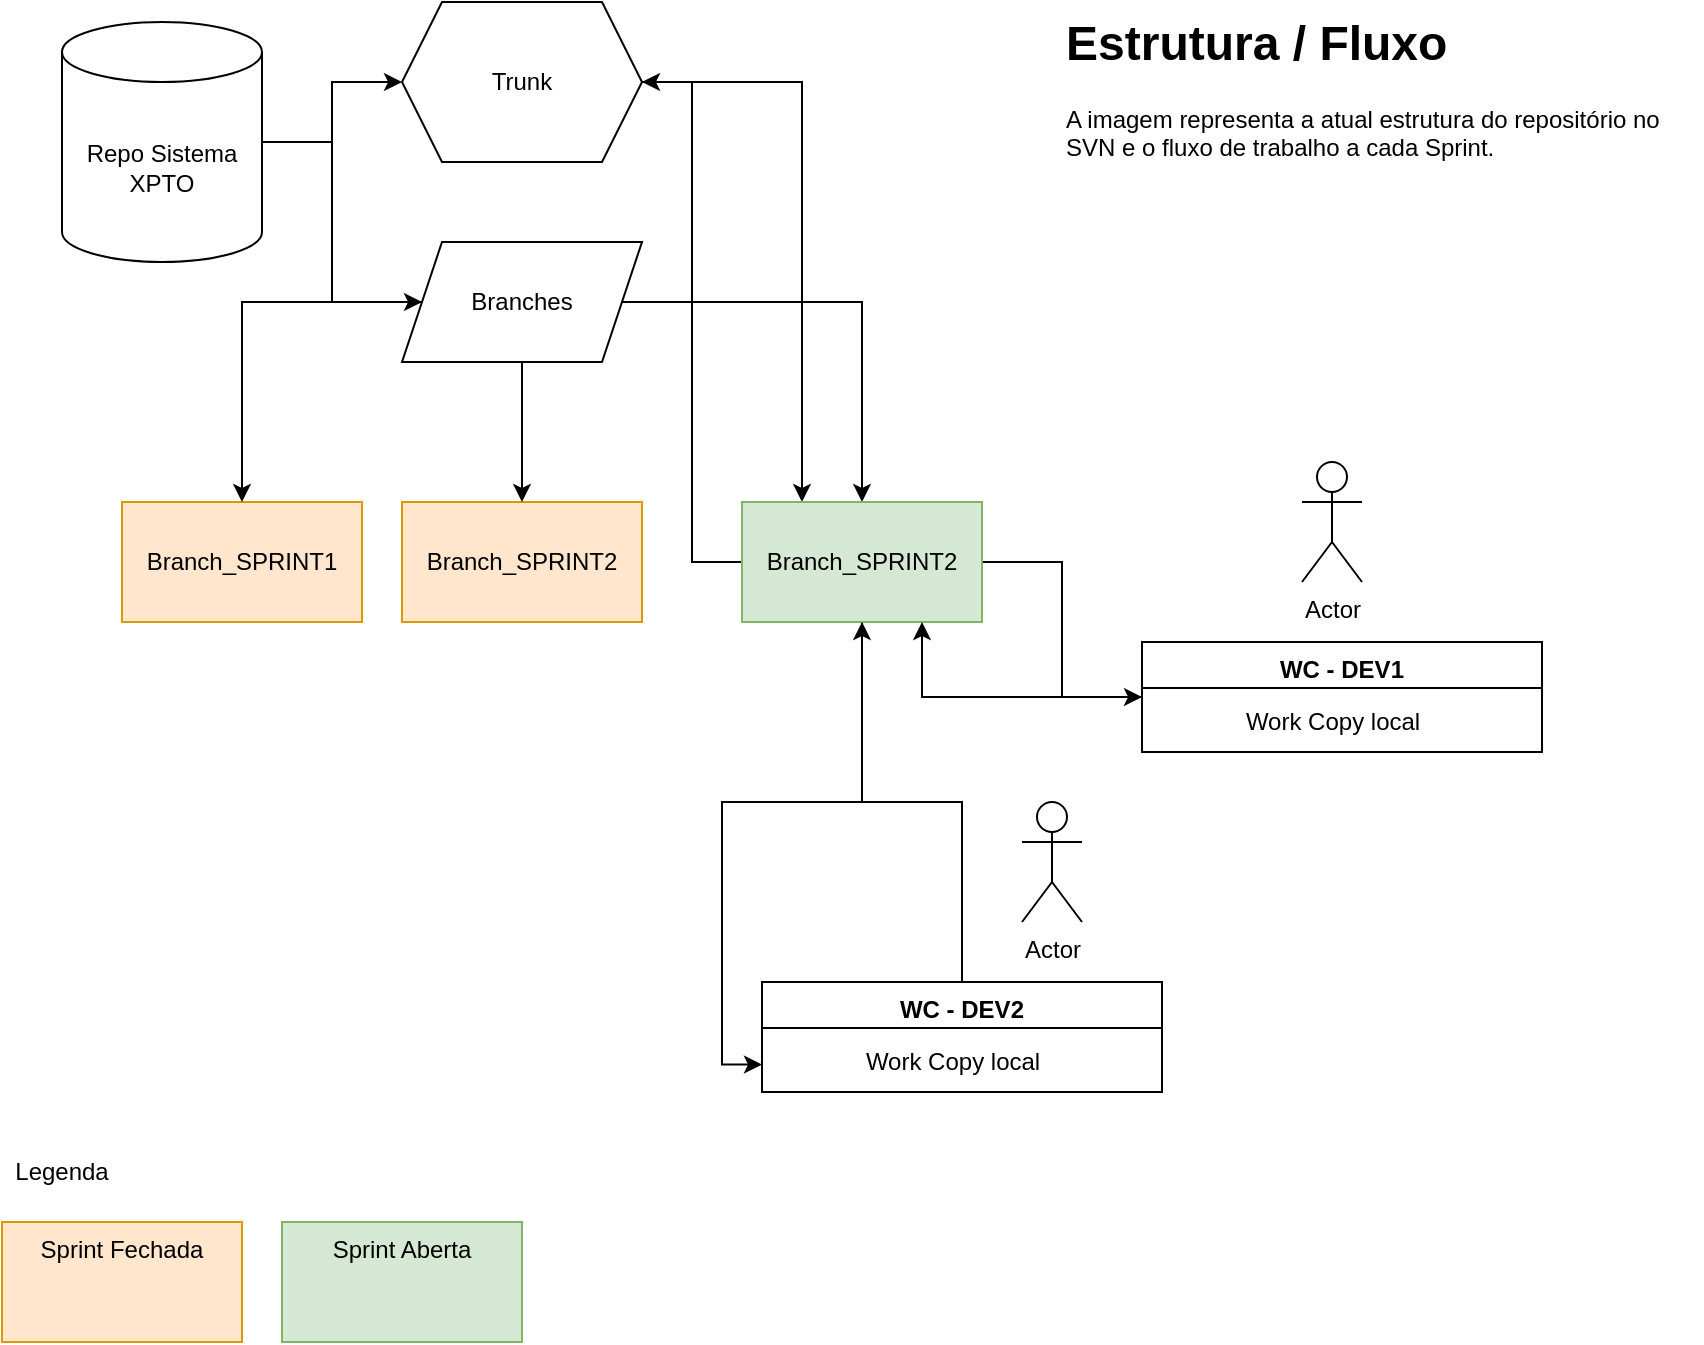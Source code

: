 <mxfile version="24.7.16">
  <diagram name="Page-1" id="c7488fd3-1785-93aa-aadb-54a6760d102a">
    <mxGraphModel dx="719" dy="401" grid="1" gridSize="10" guides="1" tooltips="1" connect="1" arrows="1" fold="1" page="1" pageScale="1" pageWidth="1100" pageHeight="850" background="none" math="0" shadow="0">
      <root>
        <mxCell id="0" />
        <mxCell id="1" parent="0" />
        <mxCell id="FWTdbX8XUFZsyjJT9uoj-28" style="edgeStyle=orthogonalEdgeStyle;rounded=0;orthogonalLoop=1;jettySize=auto;html=1;entryX=0.25;entryY=0;entryDx=0;entryDy=0;fontFamily=Helvetica;fontSize=12;fontColor=default;" edge="1" parent="1" source="FWTdbX8XUFZsyjJT9uoj-2" target="FWTdbX8XUFZsyjJT9uoj-7">
          <mxGeometry relative="1" as="geometry" />
        </mxCell>
        <mxCell id="FWTdbX8XUFZsyjJT9uoj-2" value="Trunk" style="shape=hexagon;perimeter=hexagonPerimeter2;whiteSpace=wrap;html=1;fixedSize=1;" vertex="1" parent="1">
          <mxGeometry x="210" y="10" width="120" height="80" as="geometry" />
        </mxCell>
        <mxCell id="FWTdbX8XUFZsyjJT9uoj-4" value="Branch_SPRINT1" style="rounded=0;whiteSpace=wrap;html=1;fillColor=#ffe6cc;strokeColor=#d79b00;" vertex="1" parent="1">
          <mxGeometry x="70" y="260" width="120" height="60" as="geometry" />
        </mxCell>
        <mxCell id="FWTdbX8XUFZsyjJT9uoj-5" value="Branch_SPRINT2" style="rounded=0;whiteSpace=wrap;html=1;fillColor=#ffe6cc;strokeColor=#d79b00;" vertex="1" parent="1">
          <mxGeometry x="210" y="260" width="120" height="60" as="geometry" />
        </mxCell>
        <mxCell id="FWTdbX8XUFZsyjJT9uoj-11" style="edgeStyle=orthogonalEdgeStyle;rounded=0;orthogonalLoop=1;jettySize=auto;html=1;entryX=0.5;entryY=0;entryDx=0;entryDy=0;" edge="1" parent="1" source="FWTdbX8XUFZsyjJT9uoj-6" target="FWTdbX8XUFZsyjJT9uoj-4">
          <mxGeometry relative="1" as="geometry" />
        </mxCell>
        <mxCell id="FWTdbX8XUFZsyjJT9uoj-12" style="edgeStyle=orthogonalEdgeStyle;rounded=0;orthogonalLoop=1;jettySize=auto;html=1;entryX=0.5;entryY=0;entryDx=0;entryDy=0;" edge="1" parent="1" source="FWTdbX8XUFZsyjJT9uoj-6" target="FWTdbX8XUFZsyjJT9uoj-5">
          <mxGeometry relative="1" as="geometry" />
        </mxCell>
        <mxCell id="FWTdbX8XUFZsyjJT9uoj-13" style="edgeStyle=orthogonalEdgeStyle;rounded=0;orthogonalLoop=1;jettySize=auto;html=1;entryX=0.5;entryY=0;entryDx=0;entryDy=0;" edge="1" parent="1" source="FWTdbX8XUFZsyjJT9uoj-6" target="FWTdbX8XUFZsyjJT9uoj-7">
          <mxGeometry relative="1" as="geometry">
            <mxPoint x="480" y="250" as="targetPoint" />
          </mxGeometry>
        </mxCell>
        <mxCell id="FWTdbX8XUFZsyjJT9uoj-6" value="Branches" style="shape=parallelogram;perimeter=parallelogramPerimeter;whiteSpace=wrap;html=1;fixedSize=1;" vertex="1" parent="1">
          <mxGeometry x="210" y="130" width="120" height="60" as="geometry" />
        </mxCell>
        <mxCell id="FWTdbX8XUFZsyjJT9uoj-22" style="edgeStyle=orthogonalEdgeStyle;rounded=0;orthogonalLoop=1;jettySize=auto;html=1;entryX=0;entryY=0.75;entryDx=0;entryDy=0;fontFamily=Helvetica;fontSize=12;fontColor=default;" edge="1" parent="1" source="FWTdbX8XUFZsyjJT9uoj-7" target="FWTdbX8XUFZsyjJT9uoj-20">
          <mxGeometry relative="1" as="geometry" />
        </mxCell>
        <mxCell id="FWTdbX8XUFZsyjJT9uoj-23" style="edgeStyle=orthogonalEdgeStyle;rounded=0;orthogonalLoop=1;jettySize=auto;html=1;entryX=0;entryY=0.5;entryDx=0;entryDy=0;fontFamily=Helvetica;fontSize=12;fontColor=default;" edge="1" parent="1" source="FWTdbX8XUFZsyjJT9uoj-7" target="FWTdbX8XUFZsyjJT9uoj-15">
          <mxGeometry relative="1" as="geometry" />
        </mxCell>
        <mxCell id="FWTdbX8XUFZsyjJT9uoj-29" style="edgeStyle=orthogonalEdgeStyle;rounded=0;orthogonalLoop=1;jettySize=auto;html=1;entryX=1;entryY=0.5;entryDx=0;entryDy=0;fontFamily=Helvetica;fontSize=12;fontColor=default;" edge="1" parent="1" source="FWTdbX8XUFZsyjJT9uoj-7" target="FWTdbX8XUFZsyjJT9uoj-2">
          <mxGeometry relative="1" as="geometry" />
        </mxCell>
        <mxCell id="FWTdbX8XUFZsyjJT9uoj-7" value="Branch_SPRINT2" style="rounded=0;whiteSpace=wrap;html=1;fillColor=#d5e8d4;strokeColor=#82b366;" vertex="1" parent="1">
          <mxGeometry x="380" y="260" width="120" height="60" as="geometry" />
        </mxCell>
        <mxCell id="FWTdbX8XUFZsyjJT9uoj-9" style="edgeStyle=orthogonalEdgeStyle;rounded=0;orthogonalLoop=1;jettySize=auto;html=1;entryX=0;entryY=0.5;entryDx=0;entryDy=0;exitX=1;exitY=0.5;exitDx=0;exitDy=0;exitPerimeter=0;" edge="1" parent="1" source="FWTdbX8XUFZsyjJT9uoj-8" target="FWTdbX8XUFZsyjJT9uoj-2">
          <mxGeometry relative="1" as="geometry" />
        </mxCell>
        <mxCell id="FWTdbX8XUFZsyjJT9uoj-10" style="edgeStyle=orthogonalEdgeStyle;rounded=0;orthogonalLoop=1;jettySize=auto;html=1;" edge="1" parent="1" source="FWTdbX8XUFZsyjJT9uoj-8" target="FWTdbX8XUFZsyjJT9uoj-6">
          <mxGeometry relative="1" as="geometry" />
        </mxCell>
        <mxCell id="FWTdbX8XUFZsyjJT9uoj-8" value="Repo Sistema XPTO" style="shape=cylinder3;whiteSpace=wrap;html=1;boundedLbl=1;backgroundOutline=1;size=15;" vertex="1" parent="1">
          <mxGeometry x="40" y="20" width="100" height="120" as="geometry" />
        </mxCell>
        <mxCell id="FWTdbX8XUFZsyjJT9uoj-14" value="Actor" style="shape=umlActor;verticalLabelPosition=bottom;verticalAlign=top;outlineConnect=0;html=1;shadow=0;" vertex="1" parent="1">
          <mxGeometry x="660" y="240" width="30" height="60" as="geometry" />
        </mxCell>
        <mxCell id="FWTdbX8XUFZsyjJT9uoj-27" style="edgeStyle=orthogonalEdgeStyle;rounded=0;orthogonalLoop=1;jettySize=auto;html=1;entryX=0.75;entryY=1;entryDx=0;entryDy=0;fontFamily=Helvetica;fontSize=12;fontColor=default;" edge="1" parent="1" source="FWTdbX8XUFZsyjJT9uoj-15" target="FWTdbX8XUFZsyjJT9uoj-7">
          <mxGeometry relative="1" as="geometry" />
        </mxCell>
        <mxCell id="FWTdbX8XUFZsyjJT9uoj-15" value="WC - DEV1" style="swimlane;whiteSpace=wrap;html=1;strokeColor=default;align=center;verticalAlign=top;fontFamily=Helvetica;fontSize=12;fontColor=default;fillColor=default;" vertex="1" parent="1">
          <mxGeometry x="580" y="330" width="200" height="55" as="geometry" />
        </mxCell>
        <mxCell id="FWTdbX8XUFZsyjJT9uoj-17" value="Work Copy local" style="text;html=1;align=center;verticalAlign=middle;resizable=0;points=[];autosize=1;strokeColor=none;fillColor=none;fontFamily=Helvetica;fontSize=12;fontColor=default;" vertex="1" parent="FWTdbX8XUFZsyjJT9uoj-15">
          <mxGeometry x="40" y="25" width="110" height="30" as="geometry" />
        </mxCell>
        <mxCell id="FWTdbX8XUFZsyjJT9uoj-18" value="Actor" style="shape=umlActor;verticalLabelPosition=bottom;verticalAlign=top;outlineConnect=0;html=1;shadow=0;" vertex="1" parent="1">
          <mxGeometry x="520" y="410" width="30" height="60" as="geometry" />
        </mxCell>
        <mxCell id="FWTdbX8XUFZsyjJT9uoj-24" style="edgeStyle=orthogonalEdgeStyle;rounded=0;orthogonalLoop=1;jettySize=auto;html=1;entryX=0.5;entryY=1;entryDx=0;entryDy=0;fontFamily=Helvetica;fontSize=12;fontColor=default;" edge="1" parent="1" source="FWTdbX8XUFZsyjJT9uoj-20" target="FWTdbX8XUFZsyjJT9uoj-7">
          <mxGeometry relative="1" as="geometry" />
        </mxCell>
        <mxCell id="FWTdbX8XUFZsyjJT9uoj-20" value="WC - DEV2" style="swimlane;whiteSpace=wrap;html=1;strokeColor=default;align=center;verticalAlign=top;fontFamily=Helvetica;fontSize=12;fontColor=default;fillColor=default;" vertex="1" parent="1">
          <mxGeometry x="390" y="500" width="200" height="55" as="geometry" />
        </mxCell>
        <mxCell id="FWTdbX8XUFZsyjJT9uoj-21" value="Work Copy local" style="text;html=1;align=center;verticalAlign=middle;resizable=0;points=[];autosize=1;strokeColor=none;fillColor=none;fontFamily=Helvetica;fontSize=12;fontColor=default;" vertex="1" parent="FWTdbX8XUFZsyjJT9uoj-20">
          <mxGeometry x="40" y="25" width="110" height="30" as="geometry" />
        </mxCell>
        <mxCell id="FWTdbX8XUFZsyjJT9uoj-31" value="&lt;h1 style=&quot;margin-top: 0px;&quot;&gt;Estrutura / Fluxo&lt;/h1&gt;&lt;p&gt;A imagem representa a atual estrutura do repositório no SVN e o fluxo de trabalho a cada Sprint.&lt;/p&gt;" style="text;html=1;whiteSpace=wrap;overflow=hidden;rounded=0;fontFamily=Helvetica;fontSize=12;fontColor=default;" vertex="1" parent="1">
          <mxGeometry x="540" y="10" width="320" height="90" as="geometry" />
        </mxCell>
        <mxCell id="FWTdbX8XUFZsyjJT9uoj-32" value="Sprint Fechada" style="rounded=0;whiteSpace=wrap;html=1;strokeColor=#d79b00;align=center;verticalAlign=top;fontFamily=Helvetica;fontSize=12;fillColor=#ffe6cc;" vertex="1" parent="1">
          <mxGeometry x="10" y="620" width="120" height="60" as="geometry" />
        </mxCell>
        <mxCell id="FWTdbX8XUFZsyjJT9uoj-33" value="Sprint Aberta" style="rounded=0;whiteSpace=wrap;html=1;strokeColor=#82b366;align=center;verticalAlign=top;fontFamily=Helvetica;fontSize=12;fillColor=#d5e8d4;" vertex="1" parent="1">
          <mxGeometry x="150" y="620" width="120" height="60" as="geometry" />
        </mxCell>
        <mxCell id="FWTdbX8XUFZsyjJT9uoj-34" value="Legenda" style="text;html=1;align=center;verticalAlign=middle;whiteSpace=wrap;rounded=0;fontFamily=Helvetica;fontSize=12;fontColor=default;" vertex="1" parent="1">
          <mxGeometry x="10" y="580" width="60" height="30" as="geometry" />
        </mxCell>
      </root>
    </mxGraphModel>
  </diagram>
</mxfile>
